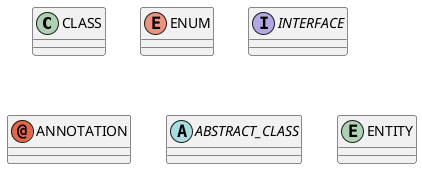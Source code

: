 {
  "sha1": "n9bl1g1xtnrqnn23tewbczh0ivs72ag",
  "insertion": {
    "when": "2024-06-04T17:28:38.293Z",
    "user": "plantuml@gmail.com"
  }
}
@startuml
<style>
</style>

class CLASS
enum ENUM
interface INTERFACE
annotation ANNOTATION
abstract class ABSTRACT_CLASS
entity ENTITY

@enduml
